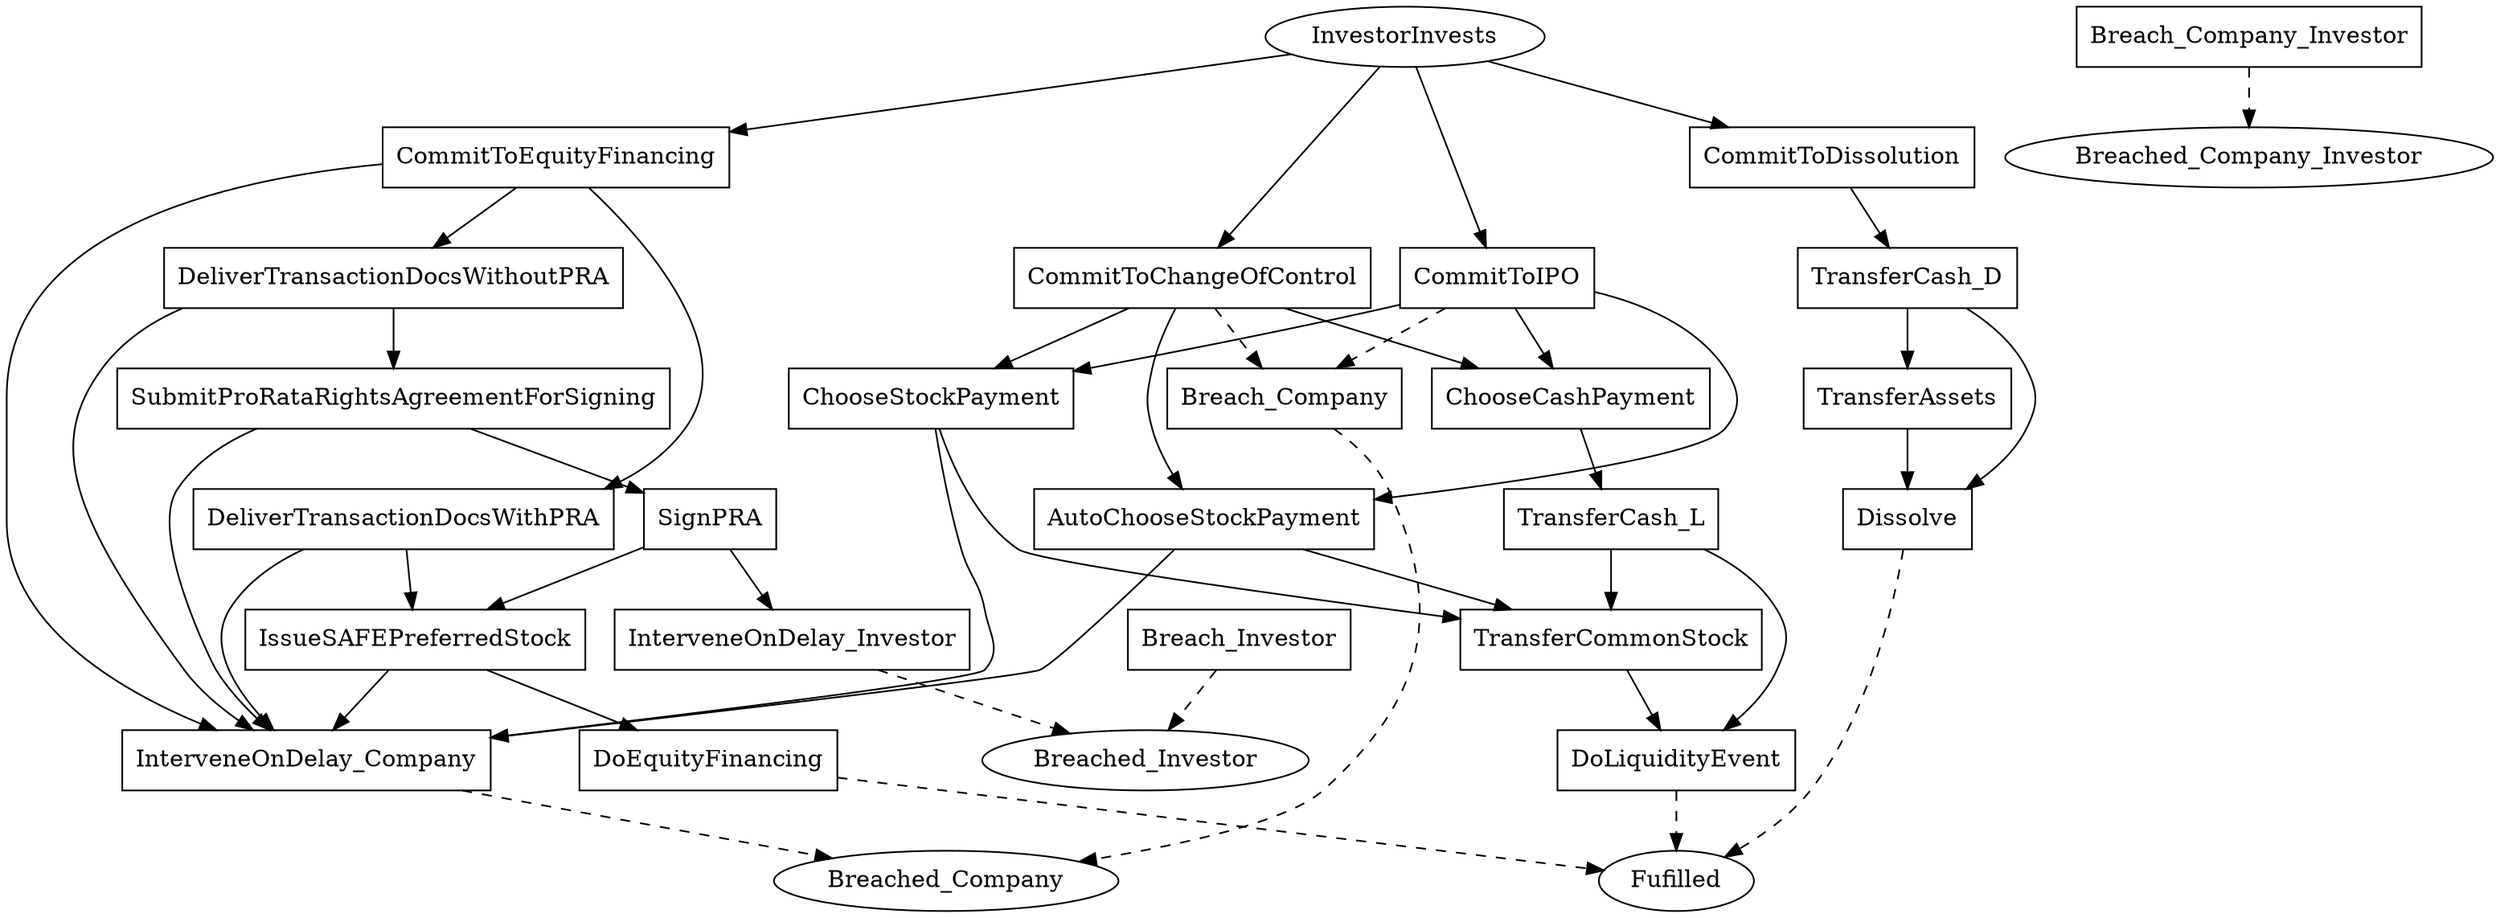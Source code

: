 // THIS IS A GENERATED FILE. DO NOT EDIT.

digraph SAFE {    
    Fulfilled[label=Fufilled];
    InvestorInvests[label=InvestorInvests];
	Breached_Investor[label=Breached_Investor];
	Breached_Company[label=Breached_Company];
	Breached_Company_Investor[label=Breached_Company_Investor]
    
     
    CommitToEquityFinancing[label=CommitToEquityFinancing,shape=box];
	DeliverTransactionDocsWithPRA[label=DeliverTransactionDocsWithPRA,shape=box];
	DeliverTransactionDocsWithoutPRA[label=DeliverTransactionDocsWithoutPRA,shape=box];
	SubmitProRataRightsAgreementForSigning[label=SubmitProRataRightsAgreementForSigning,shape=box];
	SignPRA[label=SignPRA,shape=box];
	IssueSAFEPreferredStock[label=IssueSAFEPreferredStock,shape=box];
	DoEquityFinancing[label=DoEquityFinancing,shape=box];
	CommitToIPO[label=CommitToIPO,shape=box];
	CommitToChangeOfControl[label=CommitToChangeOfControl,shape=box];
	AutoChooseStockPayment[label=AutoChooseStockPayment,shape=box];
	ChooseStockPayment[label=ChooseStockPayment,shape=box];
	TransferCommonStock[label=TransferCommonStock,shape=box];
	ChooseCashPayment[label=ChooseCashPayment,shape=box];
	TransferCash_L[label=TransferCash_L,shape=box];
	DoLiquidityEvent[label=DoLiquidityEvent,shape=box];
	CommitToDissolution[label=CommitToDissolution,shape=box];
	TransferCash_D[label=TransferCash_D,shape=box];
	TransferAssets[label=TransferAssets,shape=box];
	Dissolve[label=Dissolve,shape=box];
	Breach_Investor[label=Breach_Investor,shape=box];
	Breach_Company[label=Breach_Company,shape=box];
	Breach_Company_Investor[label=Breach_Company_Investor,shape=box];
	InterveneOnDelay_Investor[label=InterveneOnDelay_Investor,shape=box];
	InterveneOnDelay_Company[label=InterveneOnDelay_Company,shape=box]    
    
    
    
    InvestorInvests -> CommitToEquityFinancing;
	InvestorInvests -> CommitToIPO;
	InvestorInvests -> CommitToChangeOfControl;
	InvestorInvests -> CommitToDissolution;
	CommitToEquityFinancing -> DeliverTransactionDocsWithPRA;
	CommitToEquityFinancing -> DeliverTransactionDocsWithoutPRA;
	CommitToEquityFinancing -> InterveneOnDelay_Company;
	DeliverTransactionDocsWithPRA -> IssueSAFEPreferredStock;
	DeliverTransactionDocsWithPRA -> InterveneOnDelay_Company;
	DeliverTransactionDocsWithoutPRA -> SubmitProRataRightsAgreementForSigning;
	DeliverTransactionDocsWithoutPRA -> InterveneOnDelay_Company;
	SubmitProRataRightsAgreementForSigning -> SignPRA;
	SubmitProRataRightsAgreementForSigning -> InterveneOnDelay_Company;
	SignPRA -> IssueSAFEPreferredStock;
	SignPRA -> InterveneOnDelay_Investor;
	IssueSAFEPreferredStock -> DoEquityFinancing;
	IssueSAFEPreferredStock -> InterveneOnDelay_Company;
	CommitToIPO -> ChooseCashPayment;
	CommitToIPO -> ChooseStockPayment;
	CommitToIPO -> AutoChooseStockPayment;
	CommitToIPO -> Breach_Company [style=dashed];
	CommitToChangeOfControl -> ChooseCashPayment;
	CommitToChangeOfControl -> ChooseStockPayment;
	CommitToChangeOfControl -> AutoChooseStockPayment;
	CommitToChangeOfControl -> Breach_Company [style=dashed];
	AutoChooseStockPayment -> TransferCommonStock;
	AutoChooseStockPayment -> InterveneOnDelay_Company;
	ChooseStockPayment -> TransferCommonStock;
	ChooseStockPayment -> InterveneOnDelay_Company;
	TransferCommonStock -> DoLiquidityEvent;
	ChooseCashPayment -> TransferCash_L;
	TransferCash_L -> TransferCommonStock;
	TransferCash_L -> DoLiquidityEvent;
	CommitToDissolution -> TransferCash_D;
	TransferCash_D -> TransferAssets;
	TransferCash_D -> Dissolve;
	TransferAssets -> Dissolve
    
    DoEquityFinancing -> Fulfilled [style=dashed];
	DoLiquidityEvent -> Fulfilled [style=dashed];
	Dissolve -> Fulfilled [style=dashed];
	Breach_Investor -> Breached_Investor [style=dashed];
	Breach_Company -> Breached_Company [style=dashed];
	Breach_Company_Investor -> Breached_Company_Investor [style=dashed];
	InterveneOnDelay_Investor -> Breached_Investor [style=dashed];
	InterveneOnDelay_Company -> Breached_Company [style=dashed];
	     
    
       
}